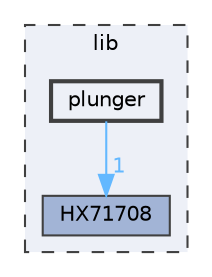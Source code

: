 digraph "lib/plunger"
{
 // LATEX_PDF_SIZE
  bgcolor="transparent";
  edge [fontname=Helvetica,fontsize=10,labelfontname=Helvetica,labelfontsize=10];
  node [fontname=Helvetica,fontsize=10,shape=box,height=0.2,width=0.4];
  compound=true
  subgraph clusterdir_97aefd0d527b934f1d99a682da8fe6a9 {
    graph [ bgcolor="#edf0f7", pencolor="grey25", label="lib", fontname=Helvetica,fontsize=10 style="filled,dashed", URL="dir_97aefd0d527b934f1d99a682da8fe6a9.html",tooltip=""]
  dir_3b96f68b6b7acd472c0658d2dc9c3577 [label="HX71708", fillcolor="#a2b4d6", color="grey25", style="filled", URL="dir_3b96f68b6b7acd472c0658d2dc9c3577.html",tooltip=""];
  dir_238f906fc56b43db897d4309d50adb0c [label="plunger", fillcolor="#edf0f7", color="grey25", style="filled,bold", URL="dir_238f906fc56b43db897d4309d50adb0c.html",tooltip=""];
  }
  dir_238f906fc56b43db897d4309d50adb0c->dir_3b96f68b6b7acd472c0658d2dc9c3577 [headlabel="1", labeldistance=1.5 headhref="dir_000003_000000.html" href="dir_000003_000000.html" color="steelblue1" fontcolor="steelblue1"];
}
